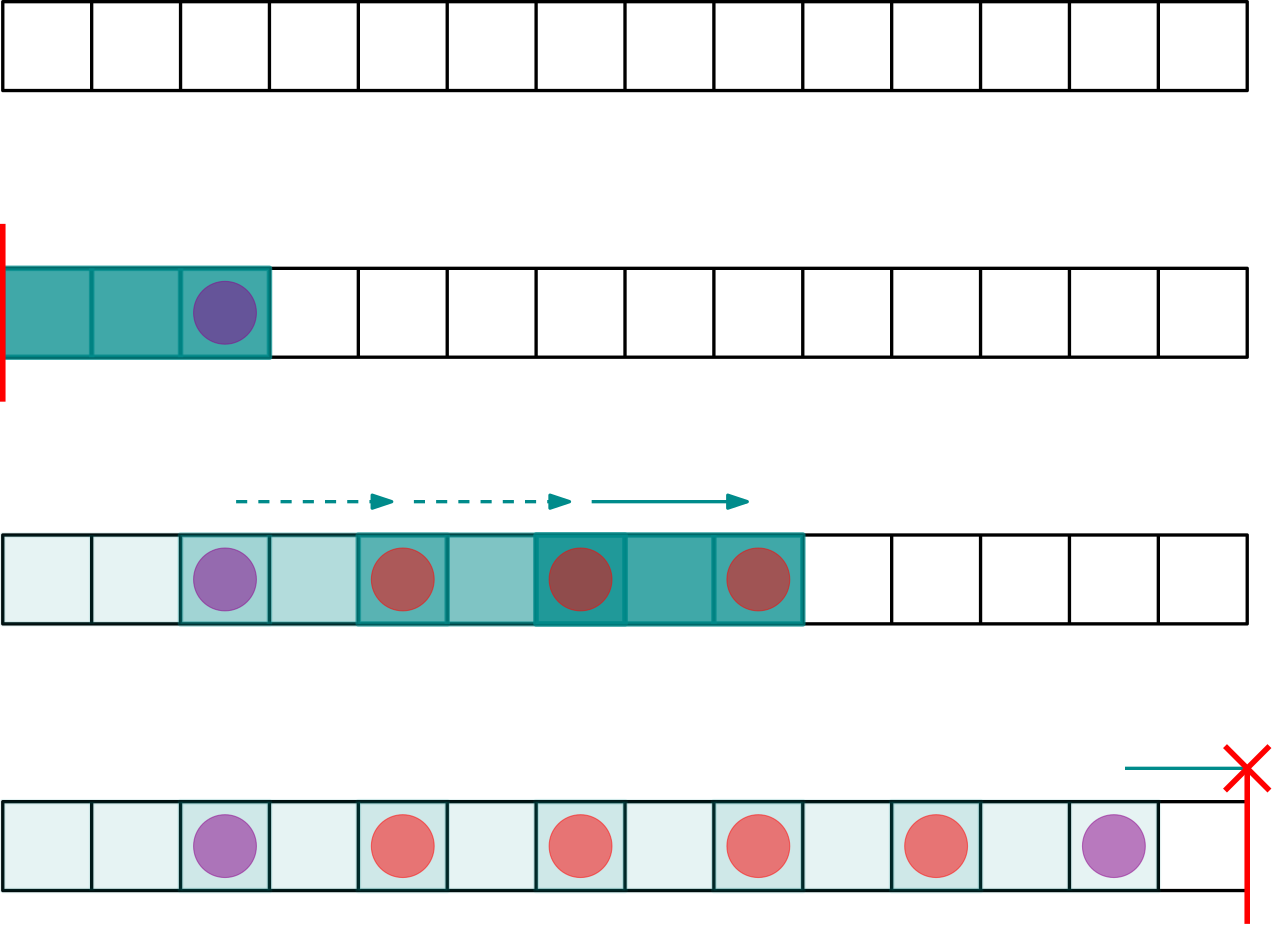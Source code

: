 <?xml version="1.0"?>
<!DOCTYPE ipe SYSTEM "ipe.dtd">
<ipe version="70206" creator="Ipe 7.2.7">
<info created="D:20180427152900" modified="D:20180427155454"/>
<ipestyle name="basic">
<symbol name="arrow/arc(spx)">
<path stroke="sym-stroke" fill="sym-stroke" pen="sym-pen">
0 0 m
-1 0.333 l
-1 -0.333 l
h
</path>
</symbol>
<symbol name="arrow/farc(spx)">
<path stroke="sym-stroke" fill="white" pen="sym-pen">
0 0 m
-1 0.333 l
-1 -0.333 l
h
</path>
</symbol>
<symbol name="arrow/ptarc(spx)">
<path stroke="sym-stroke" fill="sym-stroke" pen="sym-pen">
0 0 m
-1 0.333 l
-0.8 0 l
-1 -0.333 l
h
</path>
</symbol>
<symbol name="arrow/fptarc(spx)">
<path stroke="sym-stroke" fill="white" pen="sym-pen">
0 0 m
-1 0.333 l
-0.8 0 l
-1 -0.333 l
h
</path>
</symbol>
<symbol name="mark/circle(sx)" transformations="translations">
<path fill="sym-stroke">
0.6 0 0 0.6 0 0 e
0.4 0 0 0.4 0 0 e
</path>
</symbol>
<symbol name="mark/disk(sx)" transformations="translations">
<path fill="sym-stroke">
0.6 0 0 0.6 0 0 e
</path>
</symbol>
<symbol name="mark/fdisk(sfx)" transformations="translations">
<group>
<path fill="sym-fill">
0.5 0 0 0.5 0 0 e
</path>
<path fill="sym-stroke" fillrule="eofill">
0.6 0 0 0.6 0 0 e
0.4 0 0 0.4 0 0 e
</path>
</group>
</symbol>
<symbol name="mark/box(sx)" transformations="translations">
<path fill="sym-stroke" fillrule="eofill">
-0.6 -0.6 m
0.6 -0.6 l
0.6 0.6 l
-0.6 0.6 l
h
-0.4 -0.4 m
0.4 -0.4 l
0.4 0.4 l
-0.4 0.4 l
h
</path>
</symbol>
<symbol name="mark/square(sx)" transformations="translations">
<path fill="sym-stroke">
-0.6 -0.6 m
0.6 -0.6 l
0.6 0.6 l
-0.6 0.6 l
h
</path>
</symbol>
<symbol name="mark/fsquare(sfx)" transformations="translations">
<group>
<path fill="sym-fill">
-0.5 -0.5 m
0.5 -0.5 l
0.5 0.5 l
-0.5 0.5 l
h
</path>
<path fill="sym-stroke" fillrule="eofill">
-0.6 -0.6 m
0.6 -0.6 l
0.6 0.6 l
-0.6 0.6 l
h
-0.4 -0.4 m
0.4 -0.4 l
0.4 0.4 l
-0.4 0.4 l
h
</path>
</group>
</symbol>
<symbol name="mark/cross(sx)" transformations="translations">
<group>
<path fill="sym-stroke">
-0.43 -0.57 m
0.57 0.43 l
0.43 0.57 l
-0.57 -0.43 l
h
</path>
<path fill="sym-stroke">
-0.43 0.57 m
0.57 -0.43 l
0.43 -0.57 l
-0.57 0.43 l
h
</path>
</group>
</symbol>
<symbol name="arrow/fnormal(spx)">
<path stroke="sym-stroke" fill="white" pen="sym-pen">
0 0 m
-1 0.333 l
-1 -0.333 l
h
</path>
</symbol>
<symbol name="arrow/pointed(spx)">
<path stroke="sym-stroke" fill="sym-stroke" pen="sym-pen">
0 0 m
-1 0.333 l
-0.8 0 l
-1 -0.333 l
h
</path>
</symbol>
<symbol name="arrow/fpointed(spx)">
<path stroke="sym-stroke" fill="white" pen="sym-pen">
0 0 m
-1 0.333 l
-0.8 0 l
-1 -0.333 l
h
</path>
</symbol>
<symbol name="arrow/linear(spx)">
<path stroke="sym-stroke" pen="sym-pen">
-1 0.333 m
0 0 l
-1 -0.333 l
</path>
</symbol>
<symbol name="arrow/fdouble(spx)">
<path stroke="sym-stroke" fill="white" pen="sym-pen">
0 0 m
-1 0.333 l
-1 -0.333 l
h
-1 0 m
-2 0.333 l
-2 -0.333 l
h
</path>
</symbol>
<symbol name="arrow/double(spx)">
<path stroke="sym-stroke" fill="sym-stroke" pen="sym-pen">
0 0 m
-1 0.333 l
-1 -0.333 l
h
-1 0 m
-2 0.333 l
-2 -0.333 l
h
</path>
</symbol>
<pen name="heavier" value="0.8"/>
<pen name="fat" value="1.2"/>
<pen name="ultrafat" value="2"/>
<symbolsize name="large" value="5"/>
<symbolsize name="small" value="2"/>
<symbolsize name="tiny" value="1.1"/>
<arrowsize name="large" value="10"/>
<arrowsize name="small" value="5"/>
<arrowsize name="tiny" value="3"/>
<color name="red" value="1 0 0"/>
<color name="green" value="0 1 0"/>
<color name="blue" value="0 0 1"/>
<color name="yellow" value="1 1 0"/>
<color name="orange" value="1 0.647 0"/>
<color name="gold" value="1 0.843 0"/>
<color name="purple" value="0.627 0.125 0.941"/>
<color name="gray" value="0.745"/>
<color name="brown" value="0.647 0.165 0.165"/>
<color name="navy" value="0 0 0.502"/>
<color name="pink" value="1 0.753 0.796"/>
<color name="seagreen" value="0.18 0.545 0.341"/>
<color name="turquoise" value="0.251 0.878 0.816"/>
<color name="violet" value="0.933 0.51 0.933"/>
<color name="darkblue" value="0 0 0.545"/>
<color name="darkcyan" value="0 0.545 0.545"/>
<color name="darkgray" value="0.663"/>
<color name="darkgreen" value="0 0.392 0"/>
<color name="darkmagenta" value="0.545 0 0.545"/>
<color name="darkorange" value="1 0.549 0"/>
<color name="darkred" value="0.545 0 0"/>
<color name="lightblue" value="0.678 0.847 0.902"/>
<color name="lightcyan" value="0.878 1 1"/>
<color name="lightgray" value="0.827"/>
<color name="lightgreen" value="0.565 0.933 0.565"/>
<color name="lightyellow" value="1 1 0.878"/>
<dashstyle name="dashed" value="[4] 0"/>
<dashstyle name="dotted" value="[1 3] 0"/>
<dashstyle name="dash dotted" value="[4 2 1 2] 0"/>
<dashstyle name="dash dot dotted" value="[4 2 1 2 1 2] 0"/>
<textsize name="large" value="\large"/>
<textsize name="Large" value="\Large"/>
<textsize name="LARGE" value="\LARGE"/>
<textsize name="huge" value="\huge"/>
<textsize name="Huge" value="\Huge"/>
<textsize name="small" value="\small"/>
<textsize name="footnote" value="\footnotesize"/>
<textsize name="tiny" value="\tiny"/>
<textstyle name="center" begin="\begin{center}" end="\end{center}"/>
<textstyle name="itemize" begin="\begin{itemize}" end="\end{itemize}"/>
<textstyle name="item" begin="\begin{itemize}\item{}" end="\end{itemize}"/>
<gridsize name="4 pts" value="4"/>
<gridsize name="8 pts (~3 mm)" value="8"/>
<gridsize name="16 pts (~6 mm)" value="16"/>
<gridsize name="32 pts (~12 mm)" value="32"/>
<gridsize name="10 pts (~3.5 mm)" value="10"/>
<gridsize name="20 pts (~7 mm)" value="20"/>
<gridsize name="14 pts (~5 mm)" value="14"/>
<gridsize name="28 pts (~10 mm)" value="28"/>
<gridsize name="56 pts (~20 mm)" value="56"/>
<anglesize name="90 deg" value="90"/>
<anglesize name="60 deg" value="60"/>
<anglesize name="45 deg" value="45"/>
<anglesize name="30 deg" value="30"/>
<anglesize name="22.5 deg" value="22.5"/>
<opacity name="10%" value="0.1"/>
<opacity name="30%" value="0.3"/>
<opacity name="50%" value="0.5"/>
<opacity name="75%" value="0.75"/>
<tiling name="falling" angle="-60" step="4" width="1"/>
<tiling name="rising" angle="30" step="4" width="1"/>
</ipestyle>
<page>
<layer name="alpha"/>
<view layers="alpha" active="alpha"/>
<path layer="alpha" stroke="black" pen="fat">
96 704 m
96 672 l
544 672 l
544 704 l
h
</path>
<path stroke="black" pen="fat">
128 704 m
128 672 l
</path>
<path stroke="black" pen="fat">
160 704 m
160 672 l
</path>
<path stroke="black" pen="fat">
192 704 m
192 672 l
</path>
<path stroke="black" pen="fat">
224 704 m
224 672 l
</path>
<path stroke="black" pen="fat">
256 704 m
256 672 l
</path>
<path stroke="black" pen="fat">
288 704 m
288 672 l
</path>
<path stroke="black" pen="fat">
320 704 m
320 672 l
</path>
<path stroke="black" pen="fat">
352 704 m
352 672 l
</path>
<path stroke="black" pen="fat">
384 704 m
384 672 l
</path>
<path stroke="black" pen="fat">
416 704 m
416 672 l
</path>
<path stroke="black" pen="fat">
448 704 m
448 672 l
</path>
<path stroke="black" pen="fat">
480 704 m
480 672 l
</path>
<path stroke="black" pen="fat">
512 704 m
512 672 l
</path>
<path matrix="1 0 0 1 0 96" stroke="black" pen="fat">
96 704 m
96 672 l
544 672 l
544 704 l
h
</path>
<path matrix="1 0 0 1 0 96" stroke="black" pen="fat">
128 704 m
128 672 l
</path>
<path matrix="1 0 0 1 0 96" stroke="black" pen="fat">
160 704 m
160 672 l
</path>
<path matrix="1 0 0 1 0 96" stroke="black" pen="fat">
192 704 m
192 672 l
</path>
<path matrix="1 0 0 1 0 96" stroke="black" pen="fat">
224 704 m
224 672 l
</path>
<path matrix="1 0 0 1 0 96" stroke="black" pen="fat">
256 704 m
256 672 l
</path>
<path matrix="1 0 0 1 0 96" stroke="black" pen="fat">
288 704 m
288 672 l
</path>
<path matrix="1 0 0 1 0 96" stroke="black" pen="fat">
320 704 m
320 672 l
</path>
<path matrix="1 0 0 1 0 96" stroke="black" pen="fat">
352 704 m
352 672 l
</path>
<path matrix="1 0 0 1 0 96" stroke="black" pen="fat">
384 704 m
384 672 l
</path>
<path matrix="1 0 0 1 0 96" stroke="black" pen="fat">
416 704 m
416 672 l
</path>
<path matrix="1 0 0 1 0 96" stroke="black" pen="fat">
448 704 m
448 672 l
</path>
<path matrix="1 0 0 1 0 96" stroke="black" pen="fat">
480 704 m
480 672 l
</path>
<path matrix="1 0 0 1 0 96" stroke="black" pen="fat">
512 704 m
512 672 l
</path>
<path matrix="1 0 0 1 0 -96" stroke="black" pen="fat">
96 704 m
96 672 l
544 672 l
544 704 l
h
</path>
<path matrix="1 0 0 1 0 -96" stroke="black" pen="fat">
128 704 m
128 672 l
</path>
<path matrix="1 0 0 1 0 -96" stroke="black" pen="fat">
160 704 m
160 672 l
</path>
<path matrix="1 0 0 1 0 -96" stroke="black" pen="fat">
192 704 m
192 672 l
</path>
<path matrix="1 0 0 1 0 -96" stroke="black" pen="fat">
224 704 m
224 672 l
</path>
<path matrix="1 0 0 1 0 -96" stroke="black" pen="fat">
256 704 m
256 672 l
</path>
<path matrix="1 0 0 1 0 -96" stroke="black" pen="fat">
288 704 m
288 672 l
</path>
<path matrix="1 0 0 1 0 -96" stroke="black" pen="fat">
320 704 m
320 672 l
</path>
<path matrix="1 0 0 1 0 -96" stroke="black" pen="fat">
352 704 m
352 672 l
</path>
<path matrix="1 0 0 1 0 -96" stroke="black" pen="fat">
384 704 m
384 672 l
</path>
<path matrix="1 0 0 1 0 -96" stroke="black" pen="fat">
416 704 m
416 672 l
</path>
<path matrix="1 0 0 1 0 -96" stroke="black" pen="fat">
448 704 m
448 672 l
</path>
<path matrix="1 0 0 1 0 -96" stroke="black" pen="fat">
480 704 m
480 672 l
</path>
<path matrix="1 0 0 1 0 -96" stroke="black" pen="fat">
512 704 m
512 672 l
</path>
<path matrix="1 0 0 1 0 -192" stroke="black" pen="fat">
96 704 m
96 672 l
544 672 l
544 704 l
h
</path>
<path matrix="1 0 0 1 0 -192" stroke="black" pen="fat">
128 704 m
128 672 l
</path>
<path matrix="1 0 0 1 0 -192" stroke="black" pen="fat">
160 704 m
160 672 l
</path>
<path matrix="1 0 0 1 0 -192" stroke="black" pen="fat">
192 704 m
192 672 l
</path>
<path matrix="1 0 0 1 0 -192" stroke="black" pen="fat">
224 704 m
224 672 l
</path>
<path matrix="1 0 0 1 0 -192" stroke="black" pen="fat">
256 704 m
256 672 l
</path>
<path matrix="1 0 0 1 0 -192" stroke="black" pen="fat">
288 704 m
288 672 l
</path>
<path matrix="1 0 0 1 0 -192" stroke="black" pen="fat">
320 704 m
320 672 l
</path>
<path matrix="1 0 0 1 0 -192" stroke="black" pen="fat">
352 704 m
352 672 l
</path>
<path matrix="1 0 0 1 0 -192" stroke="black" pen="fat">
384 704 m
384 672 l
</path>
<path matrix="1 0 0 1 0 -192" stroke="black" pen="fat">
416 704 m
416 672 l
</path>
<path matrix="1 0 0 1 0 -192" stroke="black" pen="fat">
448 704 m
448 672 l
</path>
<path matrix="1 0 0 1 0 -192" stroke="black" pen="fat">
480 704 m
480 672 l
</path>
<path matrix="1 0 0 1 0 -192" stroke="black" pen="fat">
512 704 m
512 672 l
</path>
<path matrix="1 0 0 1 0 128" stroke="darkcyan" fill="darkcyan" pen="ultrafat" opacity="75%">
96 576 m
96 544 l
192 544 l
192 576 l
h
</path>
<path matrix="1 0 0 1 0 128" stroke="darkcyan" fill="darkcyan" pen="ultrafat" opacity="75%">
128 576 m
128 544 l
</path>
<path matrix="1 0 0 1 0 128" stroke="darkcyan" fill="darkcyan" pen="ultrafat" opacity="75%">
160 576 m
160 544 l
</path>
<path matrix="1 0 0 1 0 32" stroke="darkcyan" fill="darkcyan" pen="ultrafat" opacity="10%">
96 576 m
96 544 l
192 544 l
192 576 l
h
</path>
<path matrix="1 0 0 1 0 32" stroke="darkcyan" fill="darkcyan" pen="ultrafat" opacity="10%">
128 576 m
128 544 l
</path>
<path matrix="1 0 0 1 0 32" stroke="darkcyan" fill="darkcyan" pen="ultrafat" opacity="10%">
160 576 m
160 544 l
</path>
<path matrix="1 0 0 1 0 -64" stroke="darkcyan" fill="darkcyan" pen="ultrafat" opacity="10%">
96 576 m
96 544 l
192 544 l
192 576 l
h
</path>
<path matrix="1 0 0 1 0 -64" stroke="darkcyan" fill="darkcyan" pen="ultrafat" opacity="10%">
128 576 m
128 544 l
</path>
<path matrix="1 0 0 1 0 -64" stroke="darkcyan" fill="darkcyan" pen="ultrafat" opacity="10%">
160 576 m
160 544 l
</path>
<path matrix="1 0 0 1 64 -64" stroke="darkcyan" fill="darkcyan" pen="ultrafat" opacity="10%">
96 576 m
96 544 l
192 544 l
192 576 l
h
</path>
<path matrix="1 0 0 1 64 -64" stroke="darkcyan" fill="darkcyan" pen="ultrafat" opacity="10%">
128 576 m
128 544 l
</path>
<path matrix="1 0 0 1 64 -64" stroke="darkcyan" fill="darkcyan" pen="ultrafat" opacity="10%">
160 576 m
160 544 l
</path>
<path matrix="1 0 0 1 128 -64" stroke="darkcyan" fill="darkcyan" pen="ultrafat" opacity="10%">
96 576 m
96 544 l
192 544 l
192 576 l
h
</path>
<path matrix="1 0 0 1 128 -64" stroke="darkcyan" fill="darkcyan" pen="ultrafat" opacity="10%">
128 576 m
128 544 l
</path>
<path matrix="1 0 0 1 128 -64" stroke="darkcyan" fill="darkcyan" pen="ultrafat" opacity="10%">
160 576 m
160 544 l
</path>
<path matrix="1 0 0 1 192 -64" stroke="darkcyan" fill="darkcyan" pen="ultrafat" opacity="10%">
96 576 m
96 544 l
192 544 l
192 576 l
h
</path>
<path matrix="1 0 0 1 192 -64" stroke="darkcyan" fill="darkcyan" pen="ultrafat" opacity="10%">
128 576 m
128 544 l
</path>
<path matrix="1 0 0 1 192 -64" stroke="darkcyan" fill="darkcyan" pen="ultrafat" opacity="10%">
160 576 m
160 544 l
</path>
<path matrix="1 0 0 1 256 -64" stroke="darkcyan" fill="darkcyan" pen="ultrafat" opacity="10%">
96 576 m
96 544 l
192 544 l
192 576 l
h
</path>
<path matrix="1 0 0 1 256 -64" stroke="darkcyan" fill="darkcyan" pen="ultrafat" opacity="10%">
128 576 m
128 544 l
</path>
<path matrix="1 0 0 1 256 -64" stroke="darkcyan" fill="darkcyan" pen="ultrafat" opacity="10%">
160 576 m
160 544 l
</path>
<path matrix="1 0 0 1 320 -64" stroke="darkcyan" fill="darkcyan" pen="ultrafat" opacity="10%">
96 576 m
96 544 l
192 544 l
192 576 l
h
</path>
<path matrix="1 0 0 1 320 -64" stroke="darkcyan" fill="darkcyan" pen="ultrafat" opacity="10%">
128 576 m
128 544 l
</path>
<path matrix="1 0 0 1 320 -64" stroke="darkcyan" fill="darkcyan" pen="ultrafat" opacity="10%">
160 576 m
160 544 l
</path>
<path matrix="1 0 0 1 64 32" stroke="darkcyan" fill="darkcyan" pen="ultrafat" opacity="30%">
96 576 m
96 544 l
192 544 l
192 576 l
h
</path>
<path matrix="1 0 0 1 64 32" stroke="darkcyan" fill="darkcyan" pen="ultrafat" opacity="30%">
128 576 m
128 544 l
</path>
<path matrix="1 0 0 1 64 32" stroke="darkcyan" fill="darkcyan" pen="ultrafat" opacity="30%">
160 576 m
160 544 l
</path>
<path matrix="1 0 0 1 128 32" stroke="darkcyan" fill="darkcyan" pen="ultrafat" opacity="50%">
96 576 m
96 544 l
192 544 l
192 576 l
h
</path>
<path matrix="1 0 0 1 128 32" stroke="darkcyan" fill="darkcyan" pen="ultrafat" opacity="50%">
128 576 m
128 544 l
</path>
<path matrix="1 0 0 1 128 32" stroke="darkcyan" fill="darkcyan" pen="ultrafat" opacity="50%">
160 576 m
160 544 l
</path>
<path matrix="1 0 0 1 192 32" stroke="darkcyan" fill="darkcyan" pen="ultrafat" opacity="75%">
96 576 m
96 544 l
192 544 l
192 576 l
h
</path>
<path matrix="1 0 0 1 192 32" stroke="darkcyan" fill="darkcyan" pen="ultrafat" opacity="75%">
128 576 m
128 544 l
</path>
<path matrix="1 0 0 1 192 32" stroke="darkcyan" fill="darkcyan" pen="ultrafat" opacity="75%">
160 576 m
160 544 l
</path>
<path matrix="1 0 0 1 -128 128" stroke="darkmagenta" fill="darkmagenta" opacity="50%">
11.3137 0 0 11.3137 304 560 e
</path>
<path matrix="1 0 0 1 -128 32" stroke="darkmagenta" fill="darkmagenta" opacity="50%">
11.3137 0 0 11.3137 304 560 e
</path>
<path matrix="1 0 0 1 -128 -64" stroke="darkmagenta" fill="darkmagenta" opacity="50%">
11.3137 0 0 11.3137 304 560 e
</path>
<path matrix="1 0 0 1 192 -64" stroke="darkmagenta" fill="darkmagenta" opacity="50%">
11.3137 0 0 11.3137 304 560 e
</path>
<path matrix="1 0 0 1 -64 32" stroke="red" fill="red" opacity="50%">
11.3137 0 0 11.3137 304 560 e
</path>
<path matrix="1 0 0 1 0 32" stroke="red" fill="red" opacity="50%">
11.3137 0 0 11.3137 304 560 e
</path>
<path matrix="1 0 0 1 64 32" stroke="red" fill="red" opacity="50%">
11.3137 0 0 11.3137 304 560 e
</path>
<path matrix="1 0 0 1 -64 -64" stroke="red" fill="red" opacity="50%">
11.3137 0 0 11.3137 304 560 e
</path>
<path matrix="1 0 0 1 0 -64" stroke="red" fill="red" opacity="50%">
11.3137 0 0 11.3137 304 560 e
</path>
<path matrix="1 0 0 1 64 -64" stroke="red" fill="red" opacity="50%">
11.3137 0 0 11.3137 304 560 e
</path>
<path matrix="1 0 0 1 128 -64" stroke="red" fill="red" opacity="50%">
11.3137 0 0 11.3137 304 560 e
</path>
<path stroke="darkcyan" dash="dashed" pen="fat" arrow="normal/normal">
180 620 m
236 620 l
</path>
<path stroke="darkcyan" dash="dashed" pen="fat" arrow="normal/normal">
244 620 m
300 620 l
</path>
<path stroke="darkcyan" pen="fat" arrow="normal/normal">
308 620 m
364 620 l
</path>
<path stroke="darkcyan" pen="fat">
500 524 m
544 524 l
</path>
<path stroke="red" pen="ultrafat">
552 532 m
536 516 l
</path>
<path stroke="red" pen="ultrafat">
536 532 m
552 516 l
</path>
<path stroke="red" pen="ultrafat">
96 720 m
96 656 l
</path>
<path stroke="red" pen="ultrafat">
544 524 m
544 468 l
</path>
</page>
</ipe>
